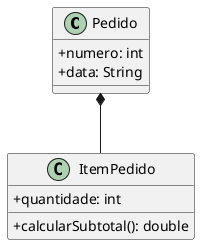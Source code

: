 @startuml
'!pragma layout smetana
skinparam classAttributeIconSize 0
class Pedido {
  +numero: int
  +data: String
}
class ItemPedido {
  +quantidade: int
  +calcularSubtotal(): double
}
Pedido *-- ItemPedido
@endumlD
